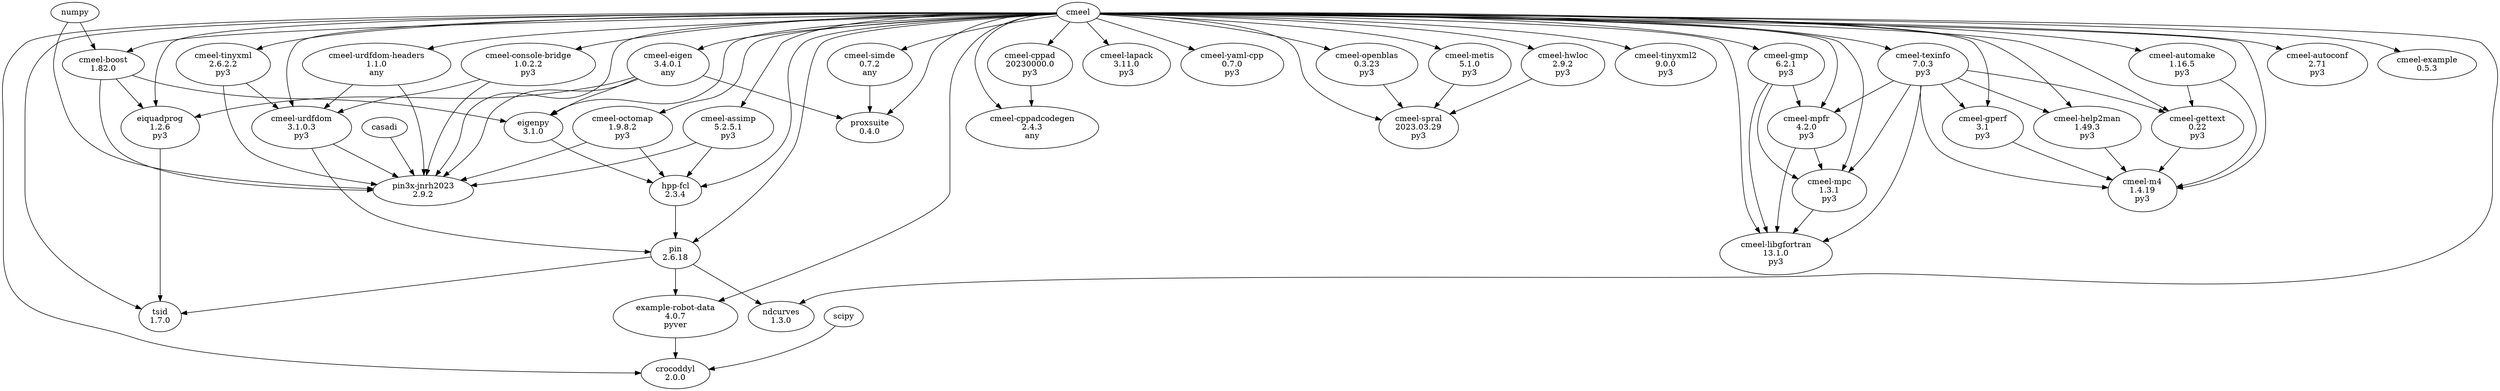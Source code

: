 digraph {
	"cmeel-example" [label="cmeel-example
0.5.3" URL="https://github.com/cmake-wheel/cmeel-example"]
	cmeel -> "cmeel-example"
	"cmeel-boost" [label="cmeel-boost
1.82.0" URL="https://github.com/cmake-wheel/cmeel-boost"]
	cmeel -> "cmeel-boost"
	numpy -> "cmeel-boost"
	"cmeel-eigen" [label="cmeel-eigen
3.4.0.1
any" URL="https://github.com/cmake-wheel/cmeel-eigen"]
	cmeel -> "cmeel-eigen"
	eigenpy [label="eigenpy
3.1.0" URL="https://github.com/cmake-wheel/eigenpy"]
	"cmeel-boost" -> eigenpy
	"cmeel-eigen" -> eigenpy
	cmeel -> eigenpy
	"hpp-fcl" [label="hpp-fcl
2.3.4" URL="https://github.com/cmake-wheel/hpp-fcl"]
	"cmeel-assimp" -> "hpp-fcl"
	"cmeel-octomap" -> "hpp-fcl"
	cmeel -> "hpp-fcl"
	eigenpy -> "hpp-fcl"
	"cmeel-assimp" [label="cmeel-assimp
5.2.5.1
py3" URL="https://github.com/cmake-wheel/cmeel-assimp"]
	cmeel -> "cmeel-assimp"
	"cmeel-octomap" [label="cmeel-octomap
1.9.8.2
py3" URL="https://github.com/cmake-wheel/cmeel-octomap"]
	cmeel -> "cmeel-octomap"
	"cmeel-urdfdom-headers" [label="cmeel-urdfdom-headers
1.1.0
any" URL="https://github.com/cmake-wheel/cmeel-urdfdom-headers"]
	cmeel -> "cmeel-urdfdom-headers"
	"cmeel-urdfdom" [label="cmeel-urdfdom
3.1.0.3
py3" URL="https://github.com/cmake-wheel/cmeel-urdfdom"]
	"cmeel-console-bridge" -> "cmeel-urdfdom"
	"cmeel-tinyxml" -> "cmeel-urdfdom"
	"cmeel-urdfdom-headers" -> "cmeel-urdfdom"
	cmeel -> "cmeel-urdfdom"
	"cmeel-console-bridge" [label="cmeel-console-bridge
1.0.2.2
py3" URL="https://github.com/cmake-wheel/cmeel-console-bridge"]
	cmeel -> "cmeel-console-bridge"
	"cmeel-tinyxml" [label="cmeel-tinyxml
2.6.2.2
py3" URL="https://github.com/cmake-wheel/cmeel-tinyxml"]
	cmeel -> "cmeel-tinyxml"
	pin [label="pin
2.6.18" URL="https://github.com/cmake-wheel/pinocchio"]
	"cmeel-urdfdom" -> pin
	cmeel -> pin
	"hpp-fcl" -> pin
	"example-robot-data" [label="example-robot-data
4.0.7
pyver" URL="https://github.com/cmake-wheel/example-robot-data"]
	cmeel -> "example-robot-data"
	pin -> "example-robot-data"
	tsid [label="tsid
1.7.0" URL="https://github.com/cmake-wheel/tsid"]
	cmeel -> tsid
	eiquadprog -> tsid
	pin -> tsid
	crocoddyl [label="crocoddyl
2.0.0" URL="https://github.com/cmake-wheel/crocoddyl"]
	cmeel -> crocoddyl
	"example-robot-data" -> crocoddyl
	scipy -> crocoddyl
	eiquadprog [label="eiquadprog
1.2.6
py3" URL="https://github.com/cmake-wheel/eiquadprog"]
	"cmeel-boost" -> eiquadprog
	"cmeel-eigen" -> eiquadprog
	cmeel -> eiquadprog
	ndcurves [label="ndcurves
1.3.0" URL="https://github.com/cmake-wheel/ndcurves"]
	cmeel -> ndcurves
	pin -> ndcurves
	"cmeel-cppad" [label="cmeel-cppad
20230000.0
py3" URL="https://github.com/cmake-wheel/cmeel-cppad"]
	cmeel -> "cmeel-cppad"
	"cmeel-cppadcodegen" [label="cmeel-cppadcodegen
2.4.3
any" URL="https://github.com/cmake-wheel/cmeel-cppadcodegen"]
	"cmeel-cppad" -> "cmeel-cppadcodegen"
	cmeel -> "cmeel-cppadcodegen"
	"cmeel-simde" [label="cmeel-simde
0.7.2
any" URL="https://github.com/cmake-wheel/cmeel-simde"]
	cmeel -> "cmeel-simde"
	"cmeel-lapack" [label="cmeel-lapack
3.11.0
py3" URL="https://github.com/cmake-wheel/cmeel-lapack"]
	cmeel -> "cmeel-lapack"
	"cmeel-yaml-cpp" [label="cmeel-yaml-cpp
0.7.0
py3" URL="https://github.com/cmake-wheel/cmeel-yaml-cpp"]
	cmeel -> "cmeel-yaml-cpp"
	"cmeel-openblas" [label="cmeel-openblas
0.3.23
py3" URL="https://github.com/cmake-wheel/cmeel-openblas"]
	cmeel -> "cmeel-openblas"
	"cmeel-tinyxml2" [label="cmeel-tinyxml2
9.0.0
py3" URL="https://github.com/cmake-wheel/cmeel-tinyxml2"]
	cmeel -> "cmeel-tinyxml2"
	"cmeel-gmp" [label="cmeel-gmp
6.2.1
py3" URL="https://github.com/cmake-wheel/cmeel-gmp"]
	cmeel -> "cmeel-gmp"
	"cmeel-texinfo" [label="cmeel-texinfo
7.0.3
py3" URL="https://github.com/cmake-wheel/cmeel-texinfo"]
	cmeel -> "cmeel-texinfo"
	"cmeel-gperf" [label="cmeel-gperf
3.1
py3" URL="https://github.com/cmake-wheel/cmeel-gperf"]
	"cmeel-texinfo" -> "cmeel-gperf"
	cmeel -> "cmeel-gperf"
	"cmeel-gettext" [label="cmeel-gettext
0.22
py3" URL="https://github.com/cmake-wheel/cmeel-gettext"]
	"cmeel-automake" -> "cmeel-gettext"
	"cmeel-texinfo" -> "cmeel-gettext"
	cmeel -> "cmeel-gettext"
	"cmeel-mpfr" [label="cmeel-mpfr
4.2.0
py3" URL="https://github.com/cmake-wheel/cmeel-mpfr"]
	"cmeel-gmp" -> "cmeel-mpfr"
	"cmeel-texinfo" -> "cmeel-mpfr"
	cmeel -> "cmeel-mpfr"
	"cmeel-mpc" [label="cmeel-mpc
1.3.1
py3" URL="https://github.com/cmake-wheel/cmeel-mpc"]
	"cmeel-gmp" -> "cmeel-mpc"
	"cmeel-mpfr" -> "cmeel-mpc"
	"cmeel-texinfo" -> "cmeel-mpc"
	cmeel -> "cmeel-mpc"
	"cmeel-metis" [label="cmeel-metis
5.1.0
py3" URL="https://github.com/cmake-wheel/cmeel-metis"]
	cmeel -> "cmeel-metis"
	"cmeel-hwloc" [label="cmeel-hwloc
2.9.2
py3" URL="https://github.com/cmake-wheel/cmeel-hwloc"]
	cmeel -> "cmeel-hwloc"
	"cmeel-spral" [label="cmeel-spral
2023.03.29
py3" URL="https://github.com/cmake-wheel/cmeel-spral"]
	"cmeel-hwloc" -> "cmeel-spral"
	"cmeel-metis" -> "cmeel-spral"
	"cmeel-openblas" -> "cmeel-spral"
	cmeel -> "cmeel-spral"
	"pin3x-jnrh2023" [label="pin3x-jnrh2023
2.9.2" URL="https://github.com/cmake-wheel/pin3x-jnrh"]
	cmeel -> "pin3x-jnrh2023"
	"cmeel-boost" -> "pin3x-jnrh2023"
	"cmeel-console-bridge" -> "pin3x-jnrh2023"
	"cmeel-tinyxml" -> "pin3x-jnrh2023"
	"cmeel-urdfdom-headers" -> "pin3x-jnrh2023"
	"cmeel-urdfdom" -> "pin3x-jnrh2023"
	casadi -> "pin3x-jnrh2023"
	"cmeel-eigen" -> "pin3x-jnrh2023"
	"cmeel-assimp" -> "pin3x-jnrh2023"
	"cmeel-octomap" -> "pin3x-jnrh2023"
	numpy -> "pin3x-jnrh2023"
	"cmeel-help2man" [label="cmeel-help2man
1.49.3
py3" URL="https://github.com/cmake-wheel/cmeel-help2man"]
	"cmeel-texinfo" -> "cmeel-help2man"
	cmeel -> "cmeel-help2man"
	"cmeel-m4" [label="cmeel-m4
1.4.19
py3" URL="https://github.com/cmake-wheel/cmeel-m4"]
	"cmeel-automake" -> "cmeel-m4"
	"cmeel-gettext" -> "cmeel-m4"
	"cmeel-gperf" -> "cmeel-m4"
	"cmeel-help2man" -> "cmeel-m4"
	"cmeel-texinfo" -> "cmeel-m4"
	cmeel -> "cmeel-m4"
	"cmeel-autoconf" [label="cmeel-autoconf
2.71
py3" URL="https://github.com/cmake-wheel/cmeel-autoconf"]
	cmeel -> "cmeel-autoconf"
	"cmeel-automake" [label="cmeel-automake
1.16.5
py3" URL="https://github.com/cmake-wheel/cmeel-automake"]
	cmeel -> "cmeel-automake"
	"cmeel-libgfortran" [label="cmeel-libgfortran
13.1.0
py3" URL="https://github.com/cmake-wheel/cmeel-libgfortran"]
	"cmeel-gmp" -> "cmeel-libgfortran"
	"cmeel-mpc" -> "cmeel-libgfortran"
	"cmeel-mpfr" -> "cmeel-libgfortran"
	"cmeel-texinfo" -> "cmeel-libgfortran"
	cmeel -> "cmeel-libgfortran"
	proxsuite [label="proxsuite
0.4.0" URL="https://github.com/Simple-Robotics/proxsuite"]
	cmeel -> proxsuite
	"cmeel-eigen" -> proxsuite
	"cmeel-simde" -> proxsuite
}
